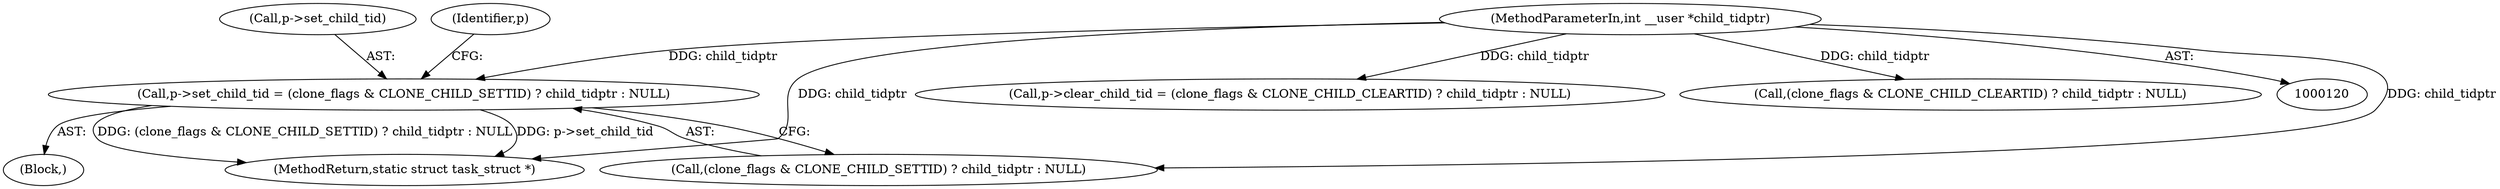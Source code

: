 digraph "0_linux_e66eded8309ebf679d3d3c1f5820d1f2ca332c71_0@pointer" {
"1000750" [label="(Call,p->set_child_tid = (clone_flags & CLONE_CHILD_SETTID) ? child_tidptr : NULL)"];
"1000124" [label="(MethodParameterIn,int __user *child_tidptr)"];
"1000124" [label="(MethodParameterIn,int __user *child_tidptr)"];
"1000760" [label="(Call,p->clear_child_tid = (clone_flags & CLONE_CHILD_CLEARTID) ? child_tidptr : NULL)"];
"1000762" [label="(Identifier,p)"];
"1000764" [label="(Call,(clone_flags & CLONE_CHILD_CLEARTID) ? child_tidptr : NULL)"];
"1000754" [label="(Call,(clone_flags & CLONE_CHILD_SETTID) ? child_tidptr : NULL)"];
"1001227" [label="(MethodReturn,static struct task_struct *)"];
"1000751" [label="(Call,p->set_child_tid)"];
"1000127" [label="(Block,)"];
"1000750" [label="(Call,p->set_child_tid = (clone_flags & CLONE_CHILD_SETTID) ? child_tidptr : NULL)"];
"1000750" -> "1000127"  [label="AST: "];
"1000750" -> "1000754"  [label="CFG: "];
"1000751" -> "1000750"  [label="AST: "];
"1000754" -> "1000750"  [label="AST: "];
"1000762" -> "1000750"  [label="CFG: "];
"1000750" -> "1001227"  [label="DDG: (clone_flags & CLONE_CHILD_SETTID) ? child_tidptr : NULL"];
"1000750" -> "1001227"  [label="DDG: p->set_child_tid"];
"1000124" -> "1000750"  [label="DDG: child_tidptr"];
"1000124" -> "1000120"  [label="AST: "];
"1000124" -> "1001227"  [label="DDG: child_tidptr"];
"1000124" -> "1000754"  [label="DDG: child_tidptr"];
"1000124" -> "1000760"  [label="DDG: child_tidptr"];
"1000124" -> "1000764"  [label="DDG: child_tidptr"];
}
